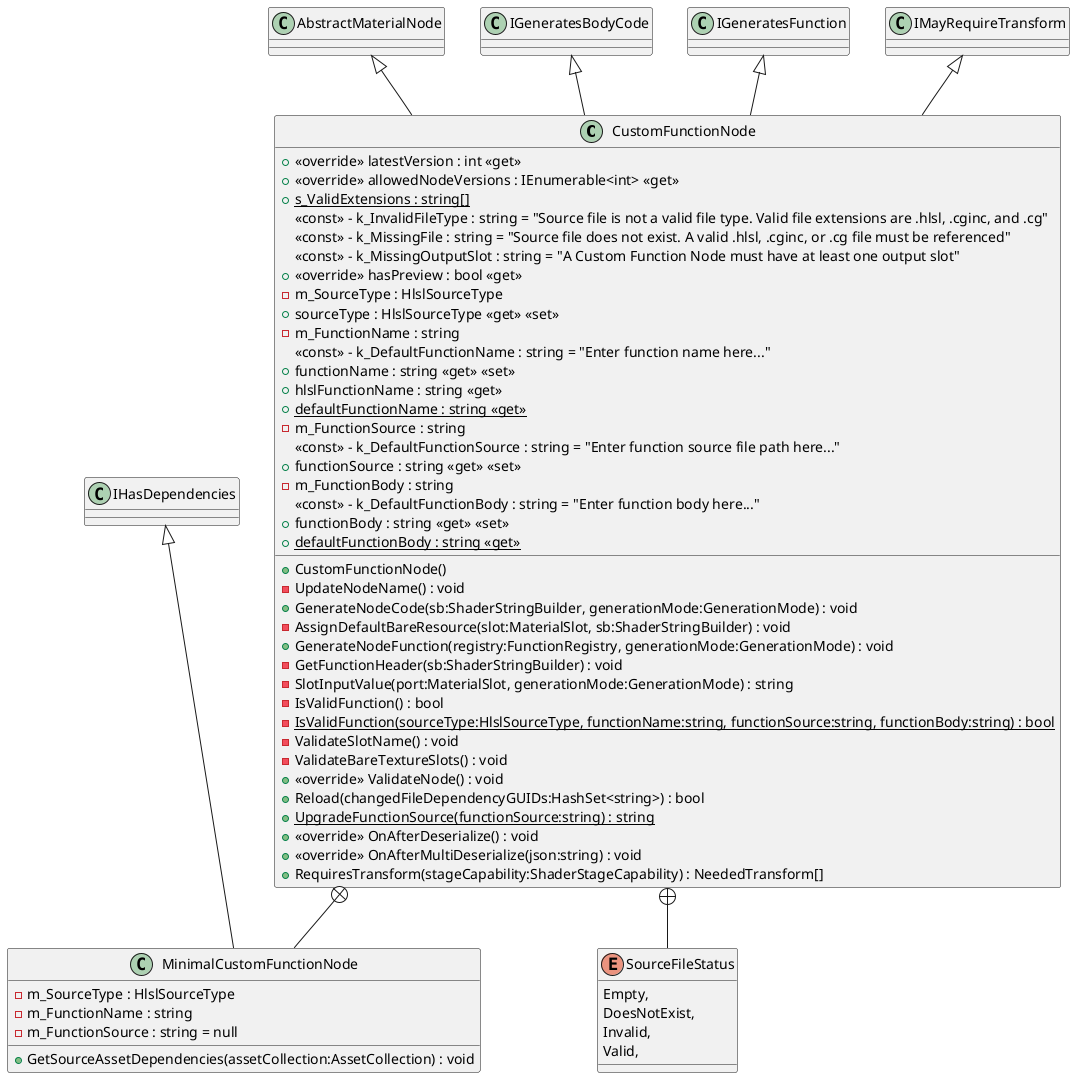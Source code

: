@startuml
class CustomFunctionNode {
    + <<override>> latestVersion : int <<get>>
    + <<override>> allowedNodeVersions : IEnumerable<int> <<get>>
    + {static} s_ValidExtensions : string[]
    <<const>> - k_InvalidFileType : string = "Source file is not a valid file type. Valid file extensions are .hlsl, .cginc, and .cg"
    <<const>> - k_MissingFile : string = "Source file does not exist. A valid .hlsl, .cginc, or .cg file must be referenced"
    <<const>> - k_MissingOutputSlot : string = "A Custom Function Node must have at least one output slot"
    + CustomFunctionNode()
    - UpdateNodeName() : void
    + <<override>> hasPreview : bool <<get>>
    - m_SourceType : HlslSourceType
    + sourceType : HlslSourceType <<get>> <<set>>
    - m_FunctionName : string
    <<const>> - k_DefaultFunctionName : string = "Enter function name here..."
    + functionName : string <<get>> <<set>>
    + hlslFunctionName : string <<get>>
    + {static} defaultFunctionName : string <<get>>
    - m_FunctionSource : string
    <<const>> - k_DefaultFunctionSource : string = "Enter function source file path here..."
    + functionSource : string <<get>> <<set>>
    - m_FunctionBody : string
    <<const>> - k_DefaultFunctionBody : string = "Enter function body here..."
    + functionBody : string <<get>> <<set>>
    + {static} defaultFunctionBody : string <<get>>
    + GenerateNodeCode(sb:ShaderStringBuilder, generationMode:GenerationMode) : void
    - AssignDefaultBareResource(slot:MaterialSlot, sb:ShaderStringBuilder) : void
    + GenerateNodeFunction(registry:FunctionRegistry, generationMode:GenerationMode) : void
    - GetFunctionHeader(sb:ShaderStringBuilder) : void
    - SlotInputValue(port:MaterialSlot, generationMode:GenerationMode) : string
    - IsValidFunction() : bool
    {static} - IsValidFunction(sourceType:HlslSourceType, functionName:string, functionSource:string, functionBody:string) : bool
    - ValidateSlotName() : void
    - ValidateBareTextureSlots() : void
    + <<override>> ValidateNode() : void
    + Reload(changedFileDependencyGUIDs:HashSet<string>) : bool
    + {static} UpgradeFunctionSource(functionSource:string) : string
    + <<override>> OnAfterDeserialize() : void
    + <<override>> OnAfterMultiDeserialize(json:string) : void
    + RequiresTransform(stageCapability:ShaderStageCapability) : NeededTransform[]
}
class MinimalCustomFunctionNode {
    - m_SourceType : HlslSourceType
    - m_FunctionName : string
    - m_FunctionSource : string = null
    + GetSourceAssetDependencies(assetCollection:AssetCollection) : void
}
enum SourceFileStatus {
    Empty,
    DoesNotExist,
    Invalid,
    Valid,
}
AbstractMaterialNode <|-- CustomFunctionNode
IGeneratesBodyCode <|-- CustomFunctionNode
IGeneratesFunction <|-- CustomFunctionNode
IMayRequireTransform <|-- CustomFunctionNode
CustomFunctionNode +-- MinimalCustomFunctionNode
IHasDependencies <|-- MinimalCustomFunctionNode
CustomFunctionNode +-- SourceFileStatus
@enduml
